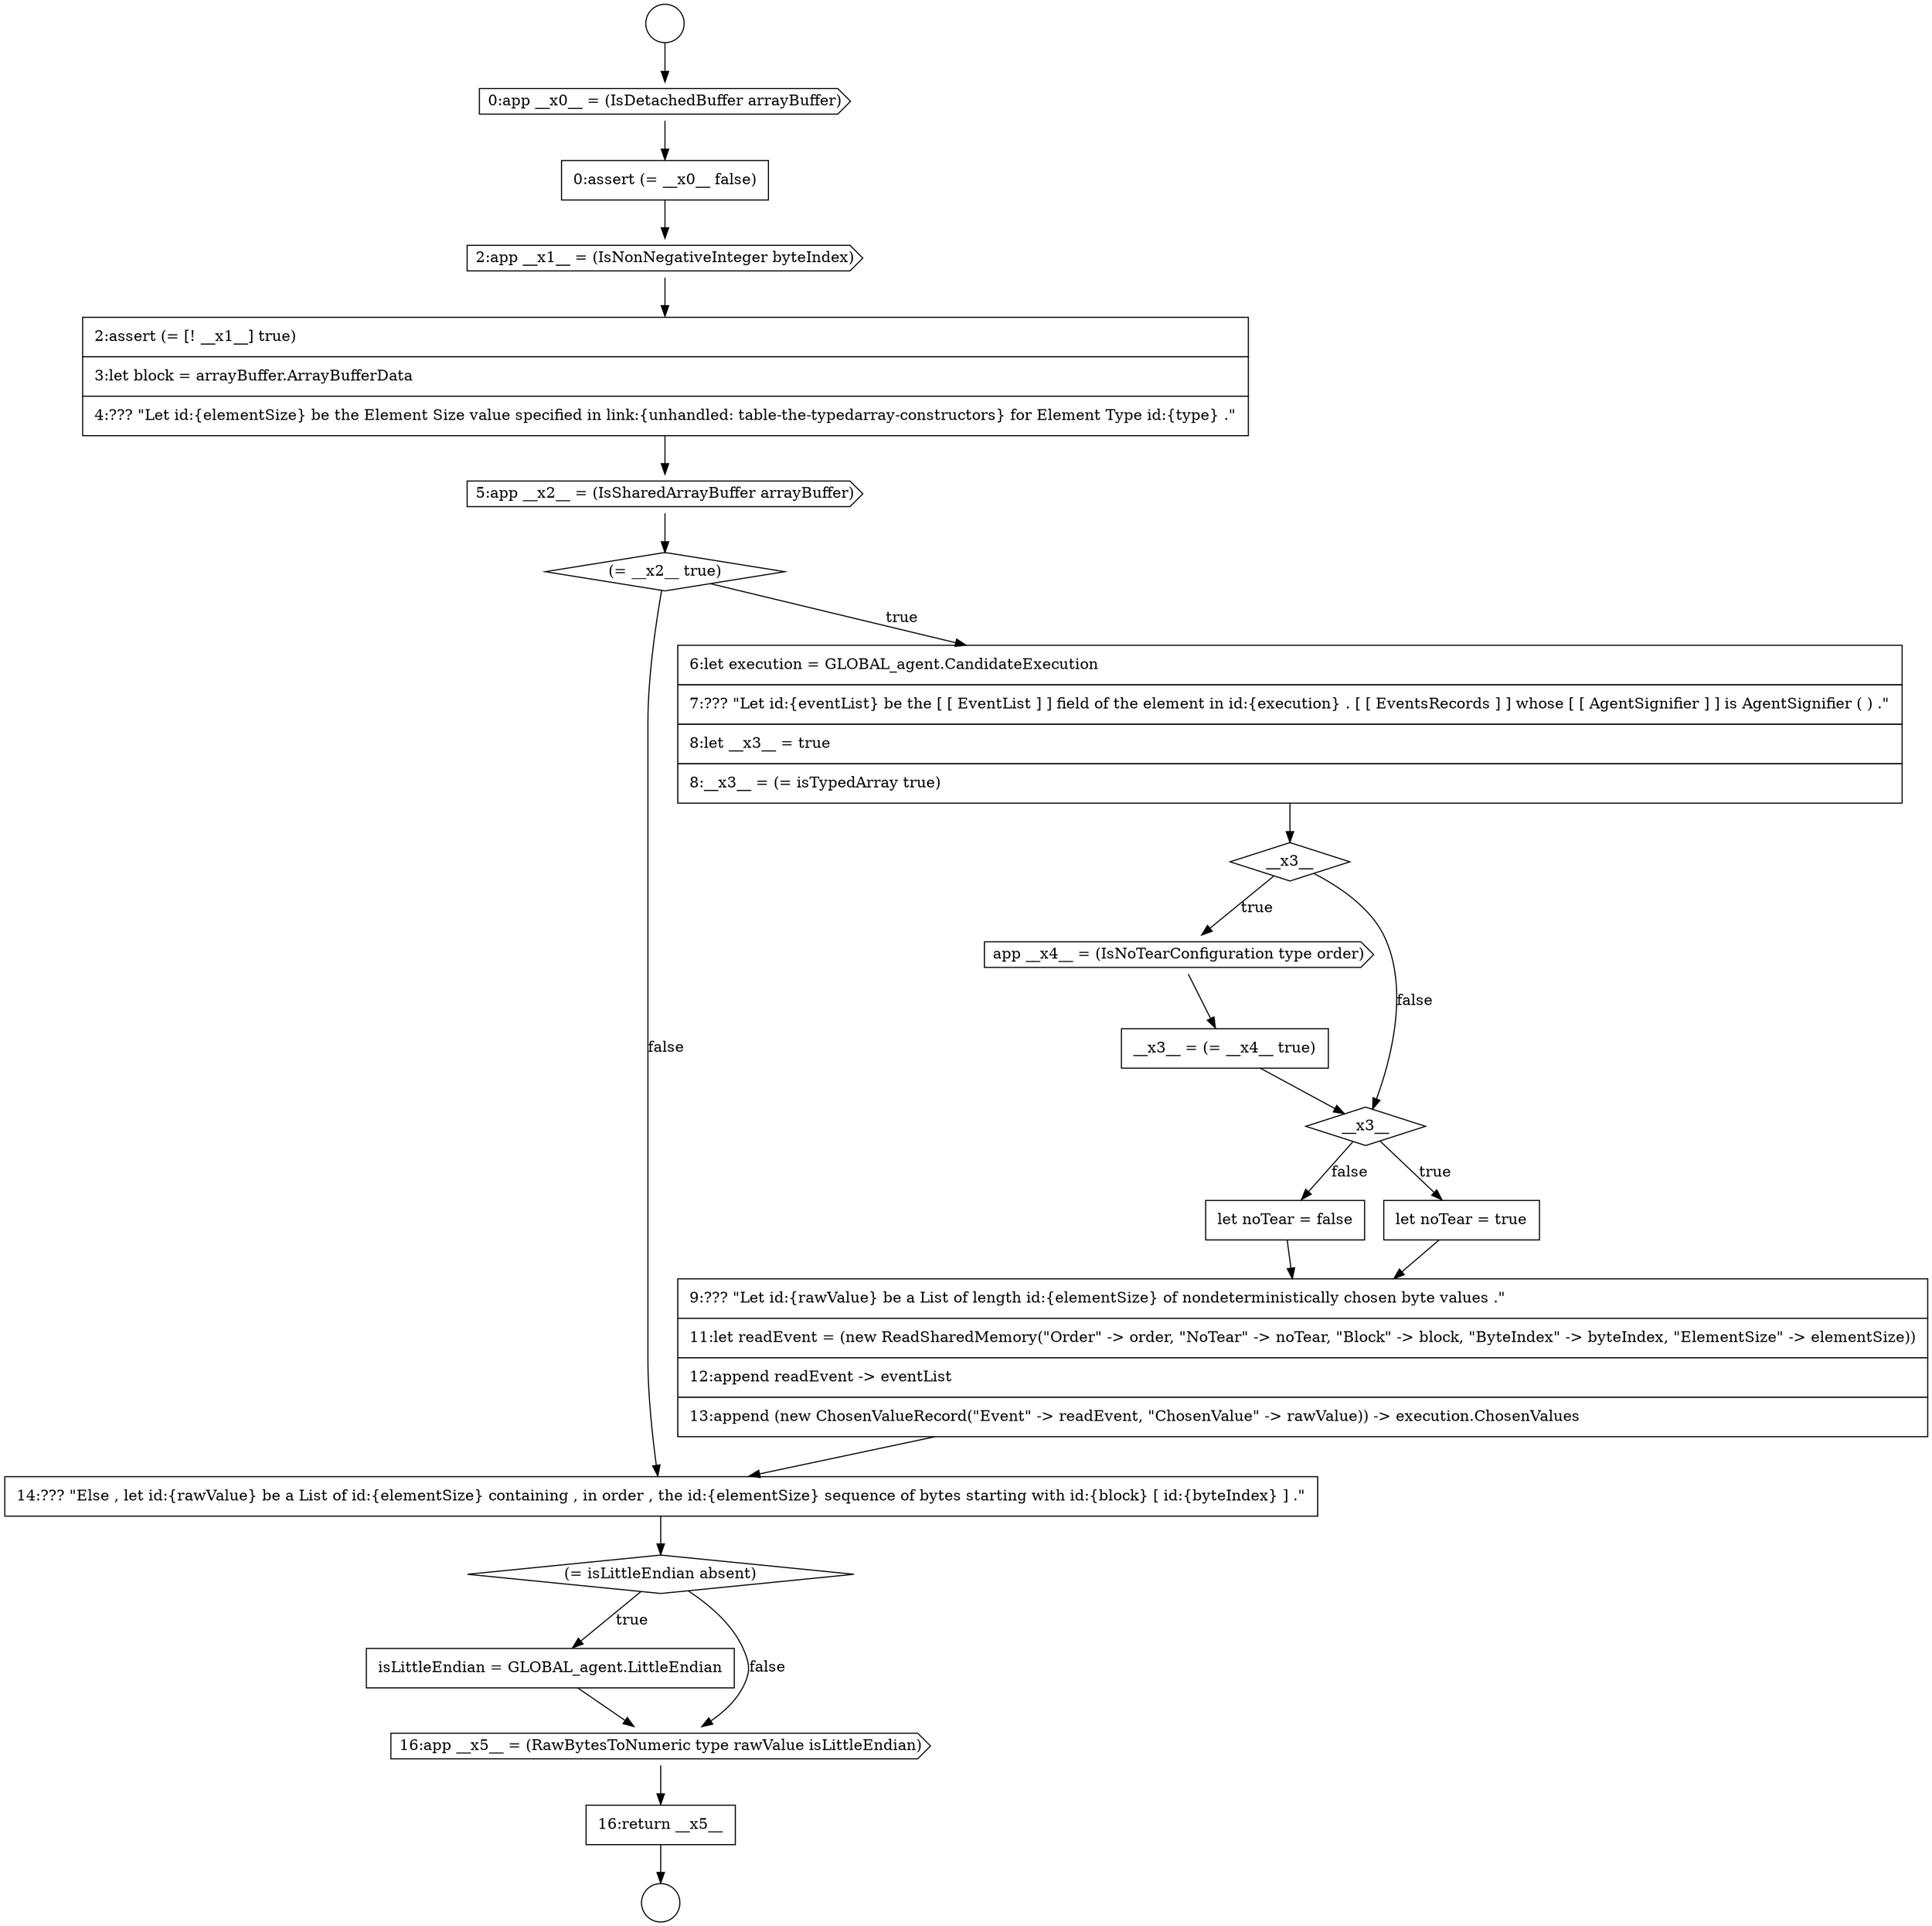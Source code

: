digraph {
  node0 [shape=circle label=" " color="black" fillcolor="white" style=filled]
  node5 [shape=none, margin=0, label=<<font color="black">
    <table border="0" cellborder="1" cellspacing="0" cellpadding="10">
      <tr><td align="left">2:assert (= [! __x1__] true)</td></tr>
      <tr><td align="left">3:let block = arrayBuffer.ArrayBufferData</td></tr>
      <tr><td align="left">4:??? &quot;Let id:{elementSize} be the Element Size value specified in link:{unhandled: table-the-typedarray-constructors} for Element Type id:{type} .&quot;</td></tr>
    </table>
  </font>> color="black" fillcolor="white" style=filled]
  node10 [shape=cds, label=<<font color="black">app __x4__ = (IsNoTearConfiguration type order)</font>> color="black" fillcolor="white" style=filled]
  node14 [shape=none, margin=0, label=<<font color="black">
    <table border="0" cellborder="1" cellspacing="0" cellpadding="10">
      <tr><td align="left">let noTear = false</td></tr>
    </table>
  </font>> color="black" fillcolor="white" style=filled]
  node20 [shape=none, margin=0, label=<<font color="black">
    <table border="0" cellborder="1" cellspacing="0" cellpadding="10">
      <tr><td align="left">16:return __x5__</td></tr>
    </table>
  </font>> color="black" fillcolor="white" style=filled]
  node1 [shape=circle label=" " color="black" fillcolor="white" style=filled]
  node6 [shape=cds, label=<<font color="black">5:app __x2__ = (IsSharedArrayBuffer arrayBuffer)</font>> color="black" fillcolor="white" style=filled]
  node9 [shape=diamond, label=<<font color="black">__x3__</font>> color="black" fillcolor="white" style=filled]
  node13 [shape=none, margin=0, label=<<font color="black">
    <table border="0" cellborder="1" cellspacing="0" cellpadding="10">
      <tr><td align="left">let noTear = true</td></tr>
    </table>
  </font>> color="black" fillcolor="white" style=filled]
  node2 [shape=cds, label=<<font color="black">0:app __x0__ = (IsDetachedBuffer arrayBuffer)</font>> color="black" fillcolor="white" style=filled]
  node17 [shape=diamond, label=<<font color="black">(= isLittleEndian absent)</font>> color="black" fillcolor="white" style=filled]
  node12 [shape=diamond, label=<<font color="black">__x3__</font>> color="black" fillcolor="white" style=filled]
  node7 [shape=diamond, label=<<font color="black">(= __x2__ true)</font>> color="black" fillcolor="white" style=filled]
  node3 [shape=none, margin=0, label=<<font color="black">
    <table border="0" cellborder="1" cellspacing="0" cellpadding="10">
      <tr><td align="left">0:assert (= __x0__ false)</td></tr>
    </table>
  </font>> color="black" fillcolor="white" style=filled]
  node18 [shape=none, margin=0, label=<<font color="black">
    <table border="0" cellborder="1" cellspacing="0" cellpadding="10">
      <tr><td align="left">isLittleEndian = GLOBAL_agent.LittleEndian</td></tr>
    </table>
  </font>> color="black" fillcolor="white" style=filled]
  node16 [shape=none, margin=0, label=<<font color="black">
    <table border="0" cellborder="1" cellspacing="0" cellpadding="10">
      <tr><td align="left">14:??? &quot;Else , let id:{rawValue} be a List of id:{elementSize} containing , in order , the id:{elementSize} sequence of bytes starting with id:{block} [ id:{byteIndex} ] .&quot;</td></tr>
    </table>
  </font>> color="black" fillcolor="white" style=filled]
  node11 [shape=none, margin=0, label=<<font color="black">
    <table border="0" cellborder="1" cellspacing="0" cellpadding="10">
      <tr><td align="left">__x3__ = (= __x4__ true)</td></tr>
    </table>
  </font>> color="black" fillcolor="white" style=filled]
  node8 [shape=none, margin=0, label=<<font color="black">
    <table border="0" cellborder="1" cellspacing="0" cellpadding="10">
      <tr><td align="left">6:let execution = GLOBAL_agent.CandidateExecution</td></tr>
      <tr><td align="left">7:??? &quot;Let id:{eventList} be the [ [ EventList ] ] field of the element in id:{execution} . [ [ EventsRecords ] ] whose [ [ AgentSignifier ] ] is AgentSignifier ( ) .&quot;</td></tr>
      <tr><td align="left">8:let __x3__ = true</td></tr>
      <tr><td align="left">8:__x3__ = (= isTypedArray true)</td></tr>
    </table>
  </font>> color="black" fillcolor="white" style=filled]
  node19 [shape=cds, label=<<font color="black">16:app __x5__ = (RawBytesToNumeric type rawValue isLittleEndian)</font>> color="black" fillcolor="white" style=filled]
  node4 [shape=cds, label=<<font color="black">2:app __x1__ = (IsNonNegativeInteger byteIndex)</font>> color="black" fillcolor="white" style=filled]
  node15 [shape=none, margin=0, label=<<font color="black">
    <table border="0" cellborder="1" cellspacing="0" cellpadding="10">
      <tr><td align="left">9:??? &quot;Let id:{rawValue} be a List of length id:{elementSize} of nondeterministically chosen byte values .&quot;</td></tr>
      <tr><td align="left">11:let readEvent = (new ReadSharedMemory(&quot;Order&quot; -&gt; order, &quot;NoTear&quot; -&gt; noTear, &quot;Block&quot; -&gt; block, &quot;ByteIndex&quot; -&gt; byteIndex, &quot;ElementSize&quot; -&gt; elementSize))</td></tr>
      <tr><td align="left">12:append readEvent -&gt; eventList</td></tr>
      <tr><td align="left">13:append (new ChosenValueRecord(&quot;Event&quot; -&gt; readEvent, &quot;ChosenValue&quot; -&gt; rawValue)) -&gt; execution.ChosenValues</td></tr>
    </table>
  </font>> color="black" fillcolor="white" style=filled]
  node18 -> node19 [ color="black"]
  node9 -> node10 [label=<<font color="black">true</font>> color="black"]
  node9 -> node12 [label=<<font color="black">false</font>> color="black"]
  node11 -> node12 [ color="black"]
  node19 -> node20 [ color="black"]
  node0 -> node2 [ color="black"]
  node14 -> node15 [ color="black"]
  node10 -> node11 [ color="black"]
  node4 -> node5 [ color="black"]
  node8 -> node9 [ color="black"]
  node16 -> node17 [ color="black"]
  node5 -> node6 [ color="black"]
  node3 -> node4 [ color="black"]
  node2 -> node3 [ color="black"]
  node15 -> node16 [ color="black"]
  node6 -> node7 [ color="black"]
  node13 -> node15 [ color="black"]
  node7 -> node8 [label=<<font color="black">true</font>> color="black"]
  node7 -> node16 [label=<<font color="black">false</font>> color="black"]
  node17 -> node18 [label=<<font color="black">true</font>> color="black"]
  node17 -> node19 [label=<<font color="black">false</font>> color="black"]
  node12 -> node13 [label=<<font color="black">true</font>> color="black"]
  node12 -> node14 [label=<<font color="black">false</font>> color="black"]
  node20 -> node1 [ color="black"]
}
